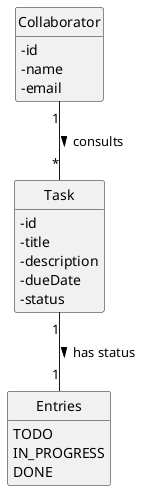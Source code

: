 @startuml
skinparam monochrome true
skinparam packageStyle rectangle
skinparam shadowing false
'skinparam linetype ortho
'left to right direction
skinparam classAttributeIconSize 0
hide circle
hide methods

'title Task Management System

class Collaborator {
    - id
    - name
    - email
}

class Task {
    - id
    - title
    - description
    - dueDate
    - status
}

enum Entries {
    TODO
    IN_PROGRESS
    DONE
}

Collaborator "1" -- "*" Task : consults >
Task "1" -- "1" Entries : has status >

@enduml
